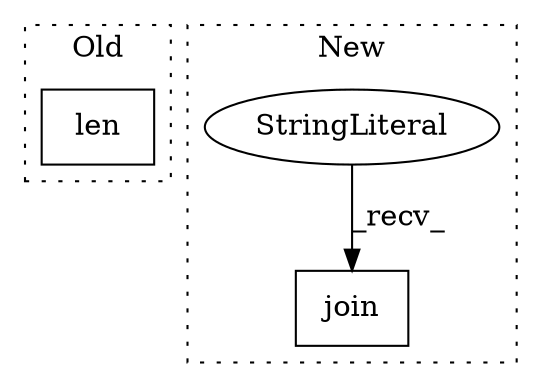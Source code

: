 digraph G {
subgraph cluster0 {
1 [label="len" a="32" s="3578,3587" l="4,1" shape="box"];
label = "Old";
style="dotted";
}
subgraph cluster1 {
2 [label="join" a="32" s="3403,3413" l="5,1" shape="box"];
3 [label="StringLiteral" a="45" s="3398" l="4" shape="ellipse"];
label = "New";
style="dotted";
}
3 -> 2 [label="_recv_"];
}
